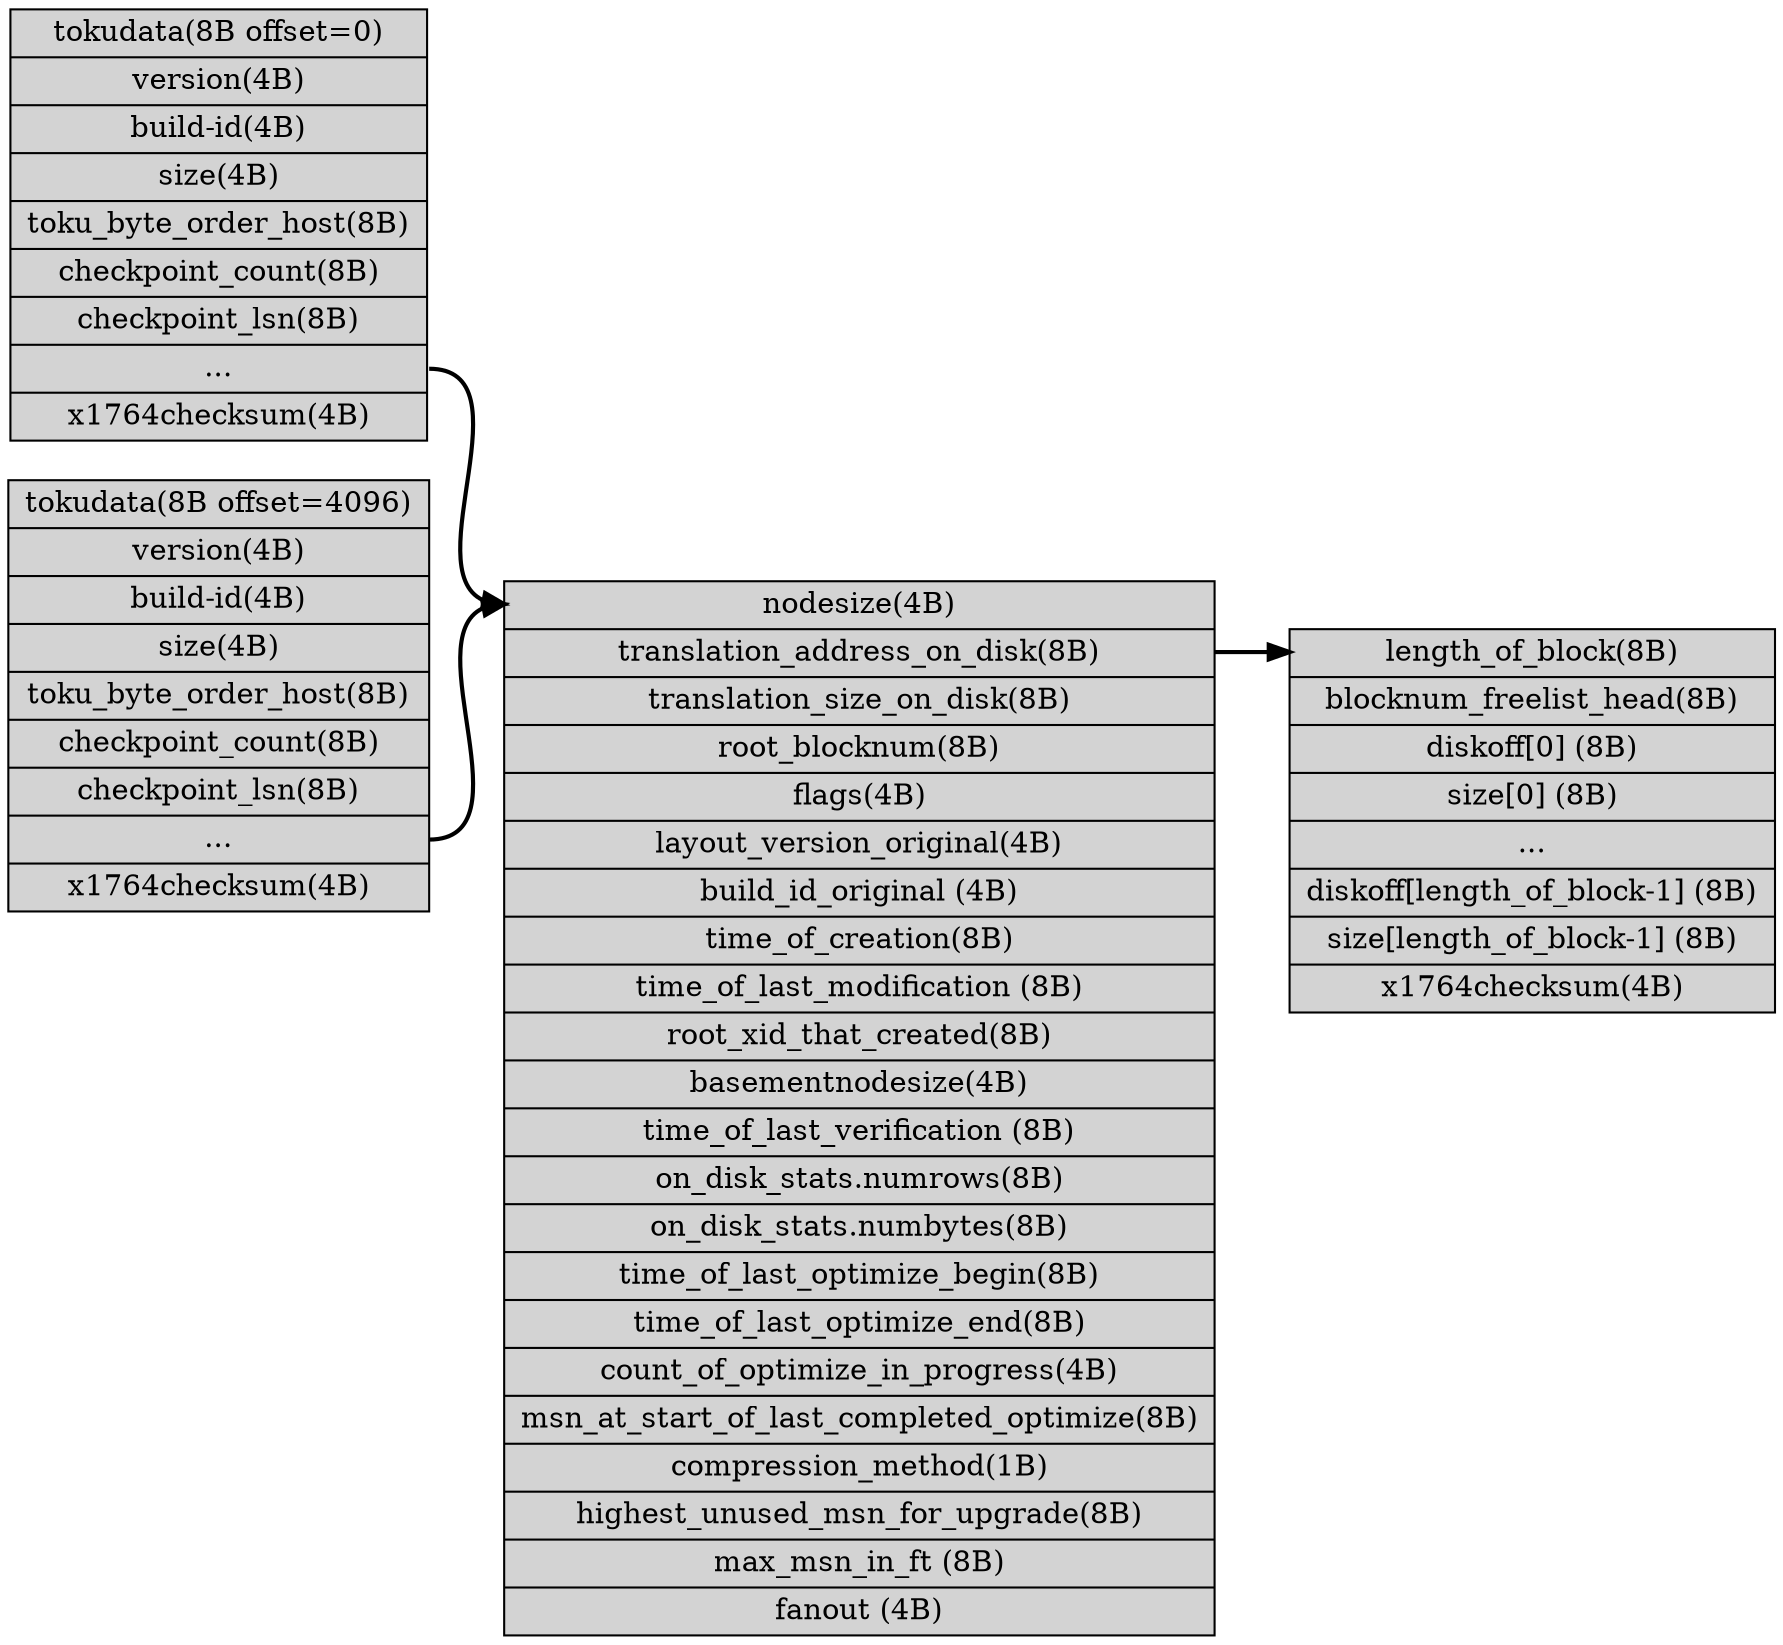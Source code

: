 digraph{

	rankdir = LR ; 
	node [shape = record, style =filled];   
	edge [style = bold]; 


	head0       [ label = "tokudata(8B offset=0) | 
						   version(4B) | 
						   build-id(4B) | 
						   size(4B) |
						   toku_byte_order_host(8B)|
						   checkpoint_count(8B)|
						   checkpoint_lsn(8B)|
						   <data> ...|
						   x1764checksum(4B)"
						   ]

	head1       [ label = "tokudata(8B offset=4096) | 
						   version(4B) | 
						   build-id(4B) | 
						   size(4B) |
						   toku_byte_order_host(8B)|
						   checkpoint_count(8B)|
						   checkpoint_lsn(8B)|
						   <data>...|
						   x1764checksum(4B)"
						   ]

	data   [label = "<header> nodesize(4B) | 
	                 <trans_addr> translation_address_on_disk(8B) | 
	                 translation_size_on_disk(8B) | 
	                 root_blocknum(8B) | 
	                 flags(4B) | 
	                 layout_version_original(4B) | 
	                 build_id_original (4B) | 
	                 time_of_creation(8B) | 
	                 time_of_last_modification (8B) | 
	                 root_xid_that_created(8B) | 
	                 basementnodesize(4B) | 
	                 time_of_last_verification (8B) | 
	                 on_disk_stats.numrows(8B) | 
	                 on_disk_stats.numbytes(8B) | 
	                 time_of_last_optimize_begin(8B)|
	                 time_of_last_optimize_end(8B) | 
	                 count_of_optimize_in_progress(4B) | 
	                 msn_at_start_of_last_completed_optimize(8B) | 
	                 compression_method(1B) | 
	                 highest_unused_msn_for_upgrade(8B) | 
	                 max_msn_in_ft (8B) | 
	                 fanout (4B) 
	                 "]



	translation_table  [label = "<header> length_of_block(8B)|
	                             blocknum_freelist_head(8B)|
	                             diskoff[0] (8B) | 
	                             size[0] (8B)	|
	                             ...|
	                             diskoff[length_of_block-1] (8B) | 
	                             size[length_of_block-1] (8B) |
	                             x1764checksum(4B) "]

	head0:data -> data:header
	head1:data -> data:header
	data:trans_addr -> translation_table:header
}